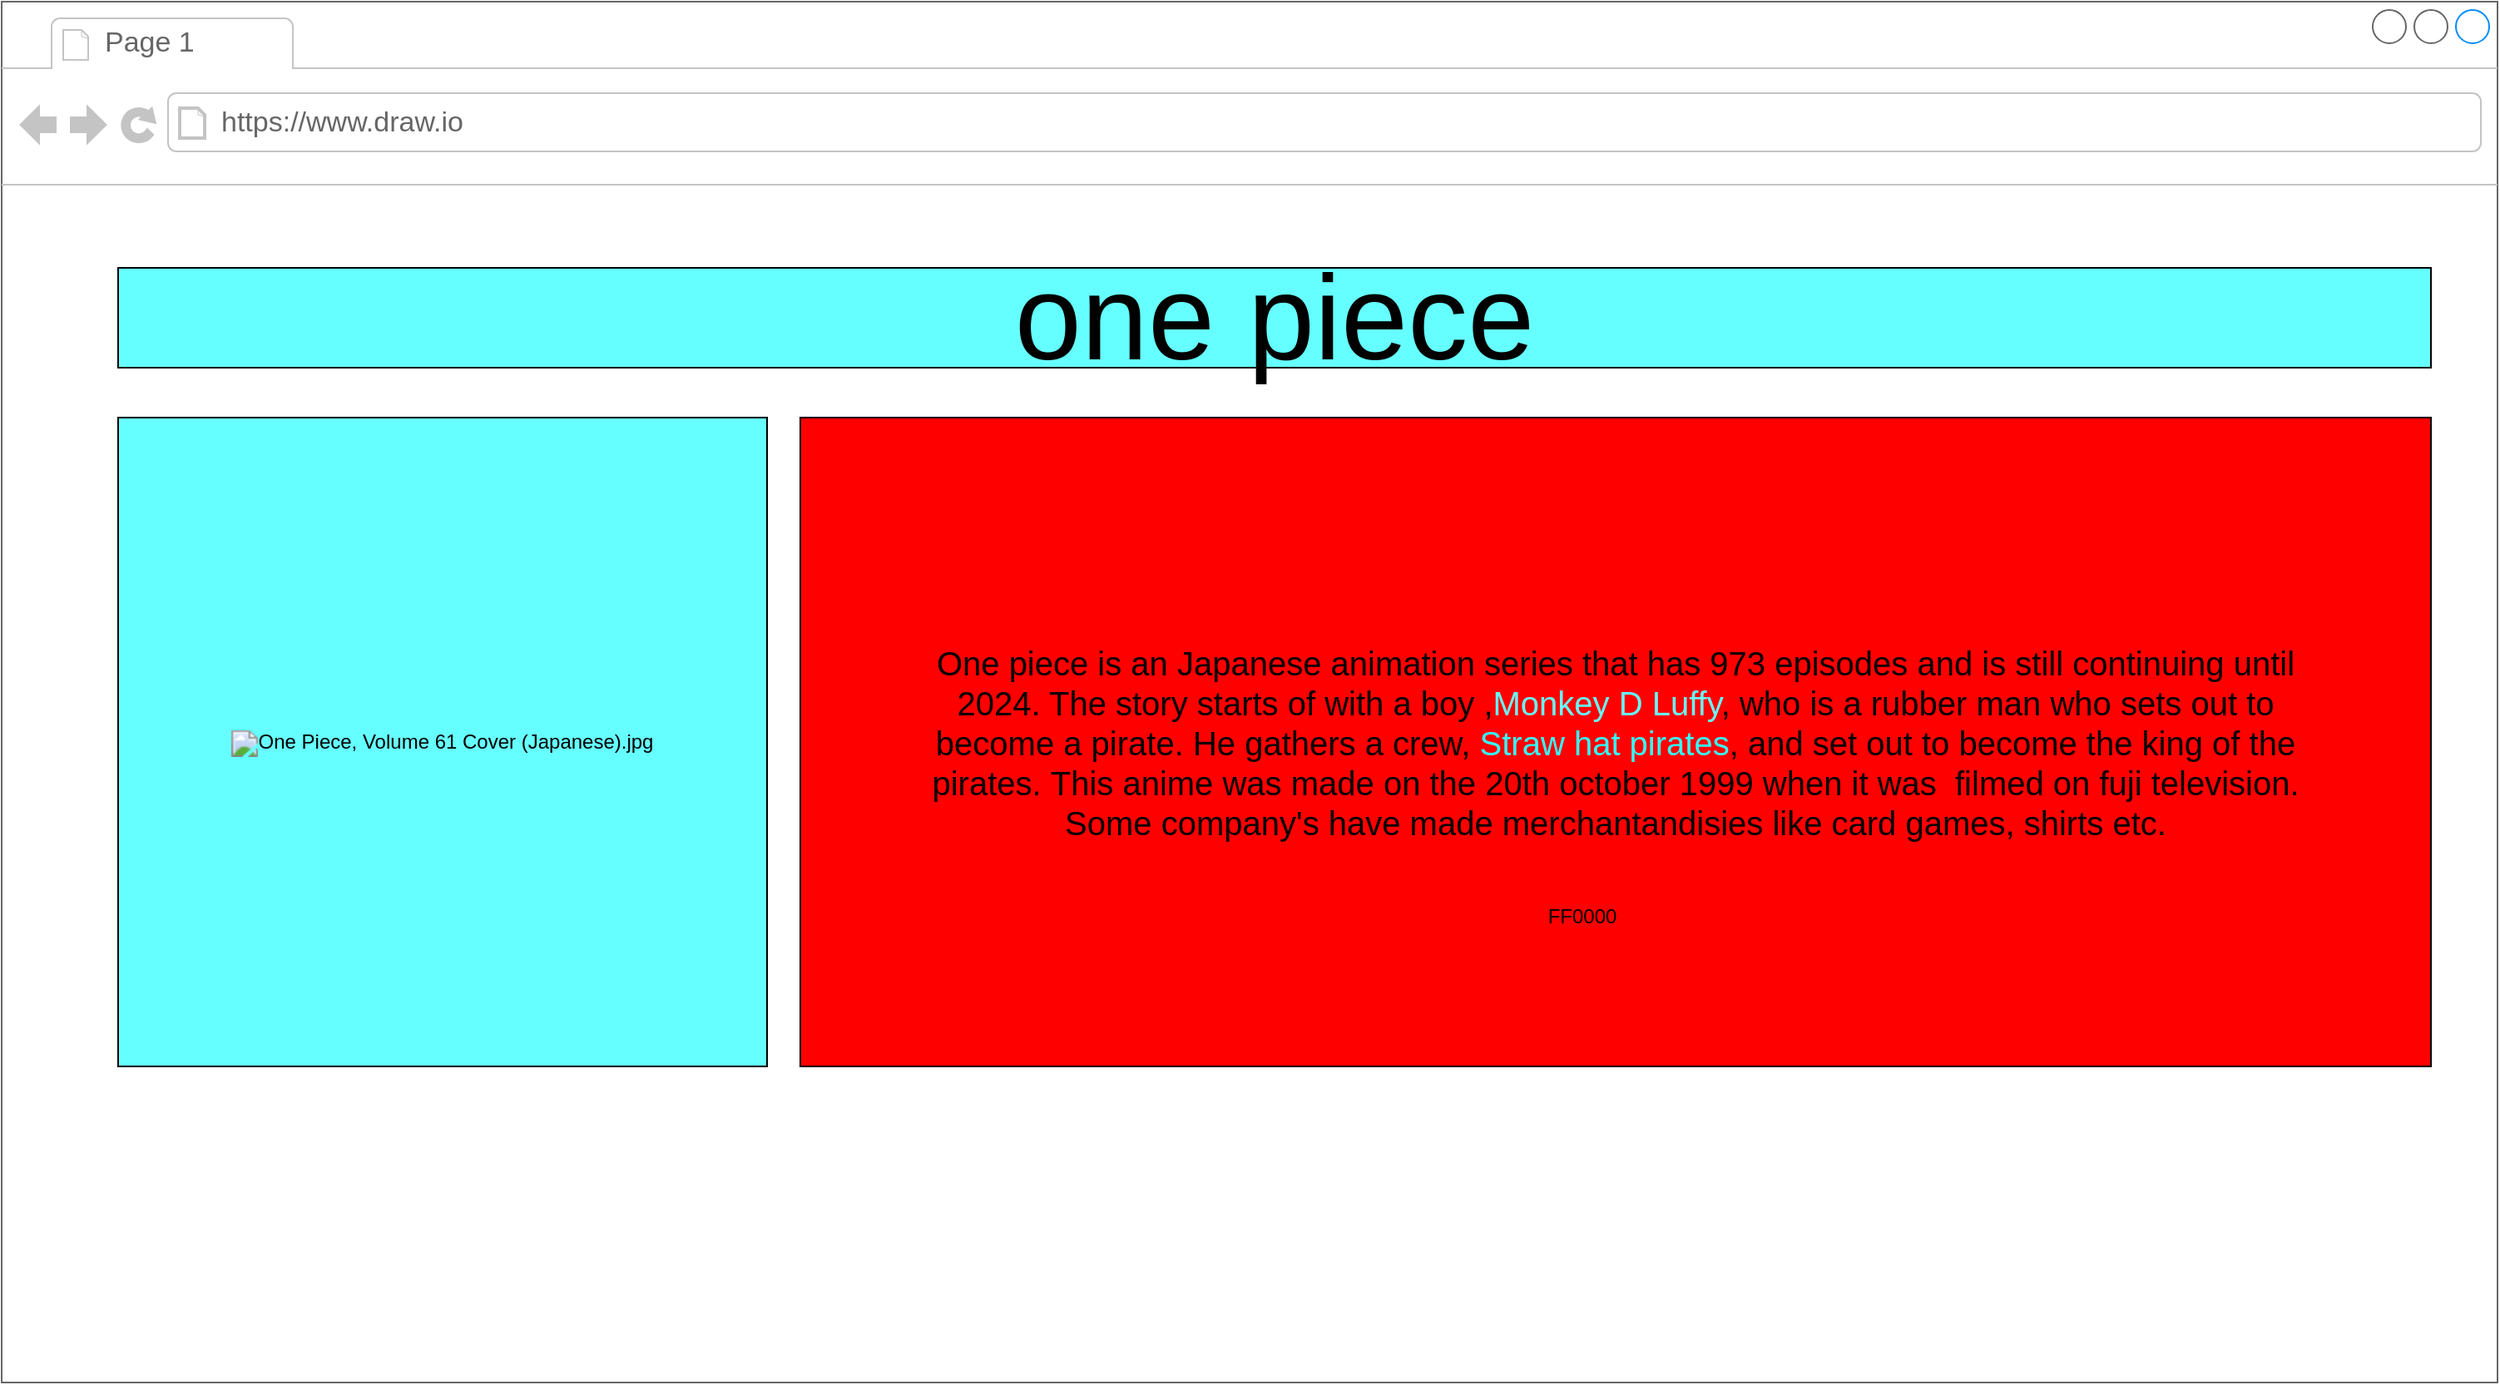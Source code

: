 <mxfile version="14.6.13" type="github">
  <diagram id="K8sE7QxHrUB8QWkYRPJ0" name="Page-1">
    <mxGraphModel dx="2297" dy="1850" grid="1" gridSize="10" guides="1" tooltips="1" connect="1" arrows="1" fold="1" page="1" pageScale="1" pageWidth="850" pageHeight="1100" math="0" shadow="0">
      <root>
        <mxCell id="0" />
        <mxCell id="1" parent="0" />
        <mxCell id="iVqao9NhU7qHYT6IuISl-1" value="" style="strokeWidth=1;shadow=0;dashed=0;align=center;html=1;shape=mxgraph.mockup.containers.browserWindow;rSize=0;strokeColor=#666666;strokeColor2=#008cff;strokeColor3=#c4c4c4;mainText=,;recursiveResize=0;" parent="1" vertex="1">
          <mxGeometry x="-100" y="-830" width="1500" height="830" as="geometry" />
        </mxCell>
        <mxCell id="iVqao9NhU7qHYT6IuISl-2" value="Page 1" style="strokeWidth=1;shadow=0;dashed=0;align=center;html=1;shape=mxgraph.mockup.containers.anchor;fontSize=17;fontColor=#666666;align=left;" parent="iVqao9NhU7qHYT6IuISl-1" vertex="1">
          <mxGeometry x="60" y="12" width="110" height="26" as="geometry" />
        </mxCell>
        <mxCell id="iVqao9NhU7qHYT6IuISl-3" value="https://www.draw.io" style="strokeWidth=1;shadow=0;dashed=0;align=center;html=1;shape=mxgraph.mockup.containers.anchor;rSize=0;fontSize=17;fontColor=#666666;align=left;" parent="iVqao9NhU7qHYT6IuISl-1" vertex="1">
          <mxGeometry x="130" y="60" width="250" height="26" as="geometry" />
        </mxCell>
        <mxCell id="iVqao9NhU7qHYT6IuISl-7" value="" style="rounded=0;whiteSpace=wrap;html=1;fillColor=#FF0000;" parent="iVqao9NhU7qHYT6IuISl-1" vertex="1">
          <mxGeometry x="480" y="250" width="980" height="390" as="geometry" />
        </mxCell>
        <mxCell id="pK_Dfuo4M3uwtithsgCP-3" value="&lt;span style=&quot;font-size: 20px&quot;&gt;One piece is an Japanese&amp;nbsp;animation series&amp;nbsp;that has 973 episodes and is still continuing&amp;nbsp;until 2024. The story starts of with a boy ,&lt;font color=&quot;#66ffff&quot;&gt;Monkey D Luffy&lt;/font&gt;, who is a rubber man who sets out to become a pirate. He gathers a crew, &lt;font color=&quot;#33ffff&quot;&gt;Straw hat pirates&lt;/font&gt;, and set out to become the king of the pirates.&amp;nbsp;This anime was made on the 20th october 1999 when it was&amp;nbsp; filmed on fuji television. Some company&#39;s have made merchantandisies like card games, shirts etc.&lt;/span&gt;" style="text;html=1;strokeColor=none;fillColor=none;align=center;verticalAlign=middle;whiteSpace=wrap;rounded=0;" parent="iVqao9NhU7qHYT6IuISl-1" vertex="1">
          <mxGeometry x="535" y="295" width="870" height="300" as="geometry" />
        </mxCell>
        <mxCell id="JeWfxyr8rnKe8wjK0Hx8-1" value="FF0000" style="text;html=1;strokeColor=none;fillColor=none;align=center;verticalAlign=middle;whiteSpace=wrap;rounded=0;" parent="iVqao9NhU7qHYT6IuISl-1" vertex="1">
          <mxGeometry x="930" y="540" width="40" height="20" as="geometry" />
        </mxCell>
        <mxCell id="iVqao9NhU7qHYT6IuISl-5" value="&lt;font style=&quot;font-size: 72px&quot;&gt;one piece&lt;/font&gt;" style="rounded=0;whiteSpace=wrap;html=1;fillColor=#66FFFF;" parent="iVqao9NhU7qHYT6IuISl-1" vertex="1">
          <mxGeometry x="70" y="160" width="1390" height="60" as="geometry" />
        </mxCell>
        <mxCell id="iVqao9NhU7qHYT6IuISl-6" value="&lt;img src=&quot;https://upload.wikimedia.org/wikipedia/en/thumb/9/90/One_Piece%2C_Volume_61_Cover_%28Japanese%29.jpg/220px-One_Piece%2C_Volume_61_Cover_%28Japanese%29.jpg&quot; alt=&quot;One Piece, Volume 61 Cover (Japanese).jpg&quot;&gt;" style="whiteSpace=wrap;html=1;aspect=fixed;fillColor=#66FFFF;" parent="iVqao9NhU7qHYT6IuISl-1" vertex="1">
          <mxGeometry x="70" y="250" width="390" height="390" as="geometry" />
        </mxCell>
      </root>
    </mxGraphModel>
  </diagram>
</mxfile>
